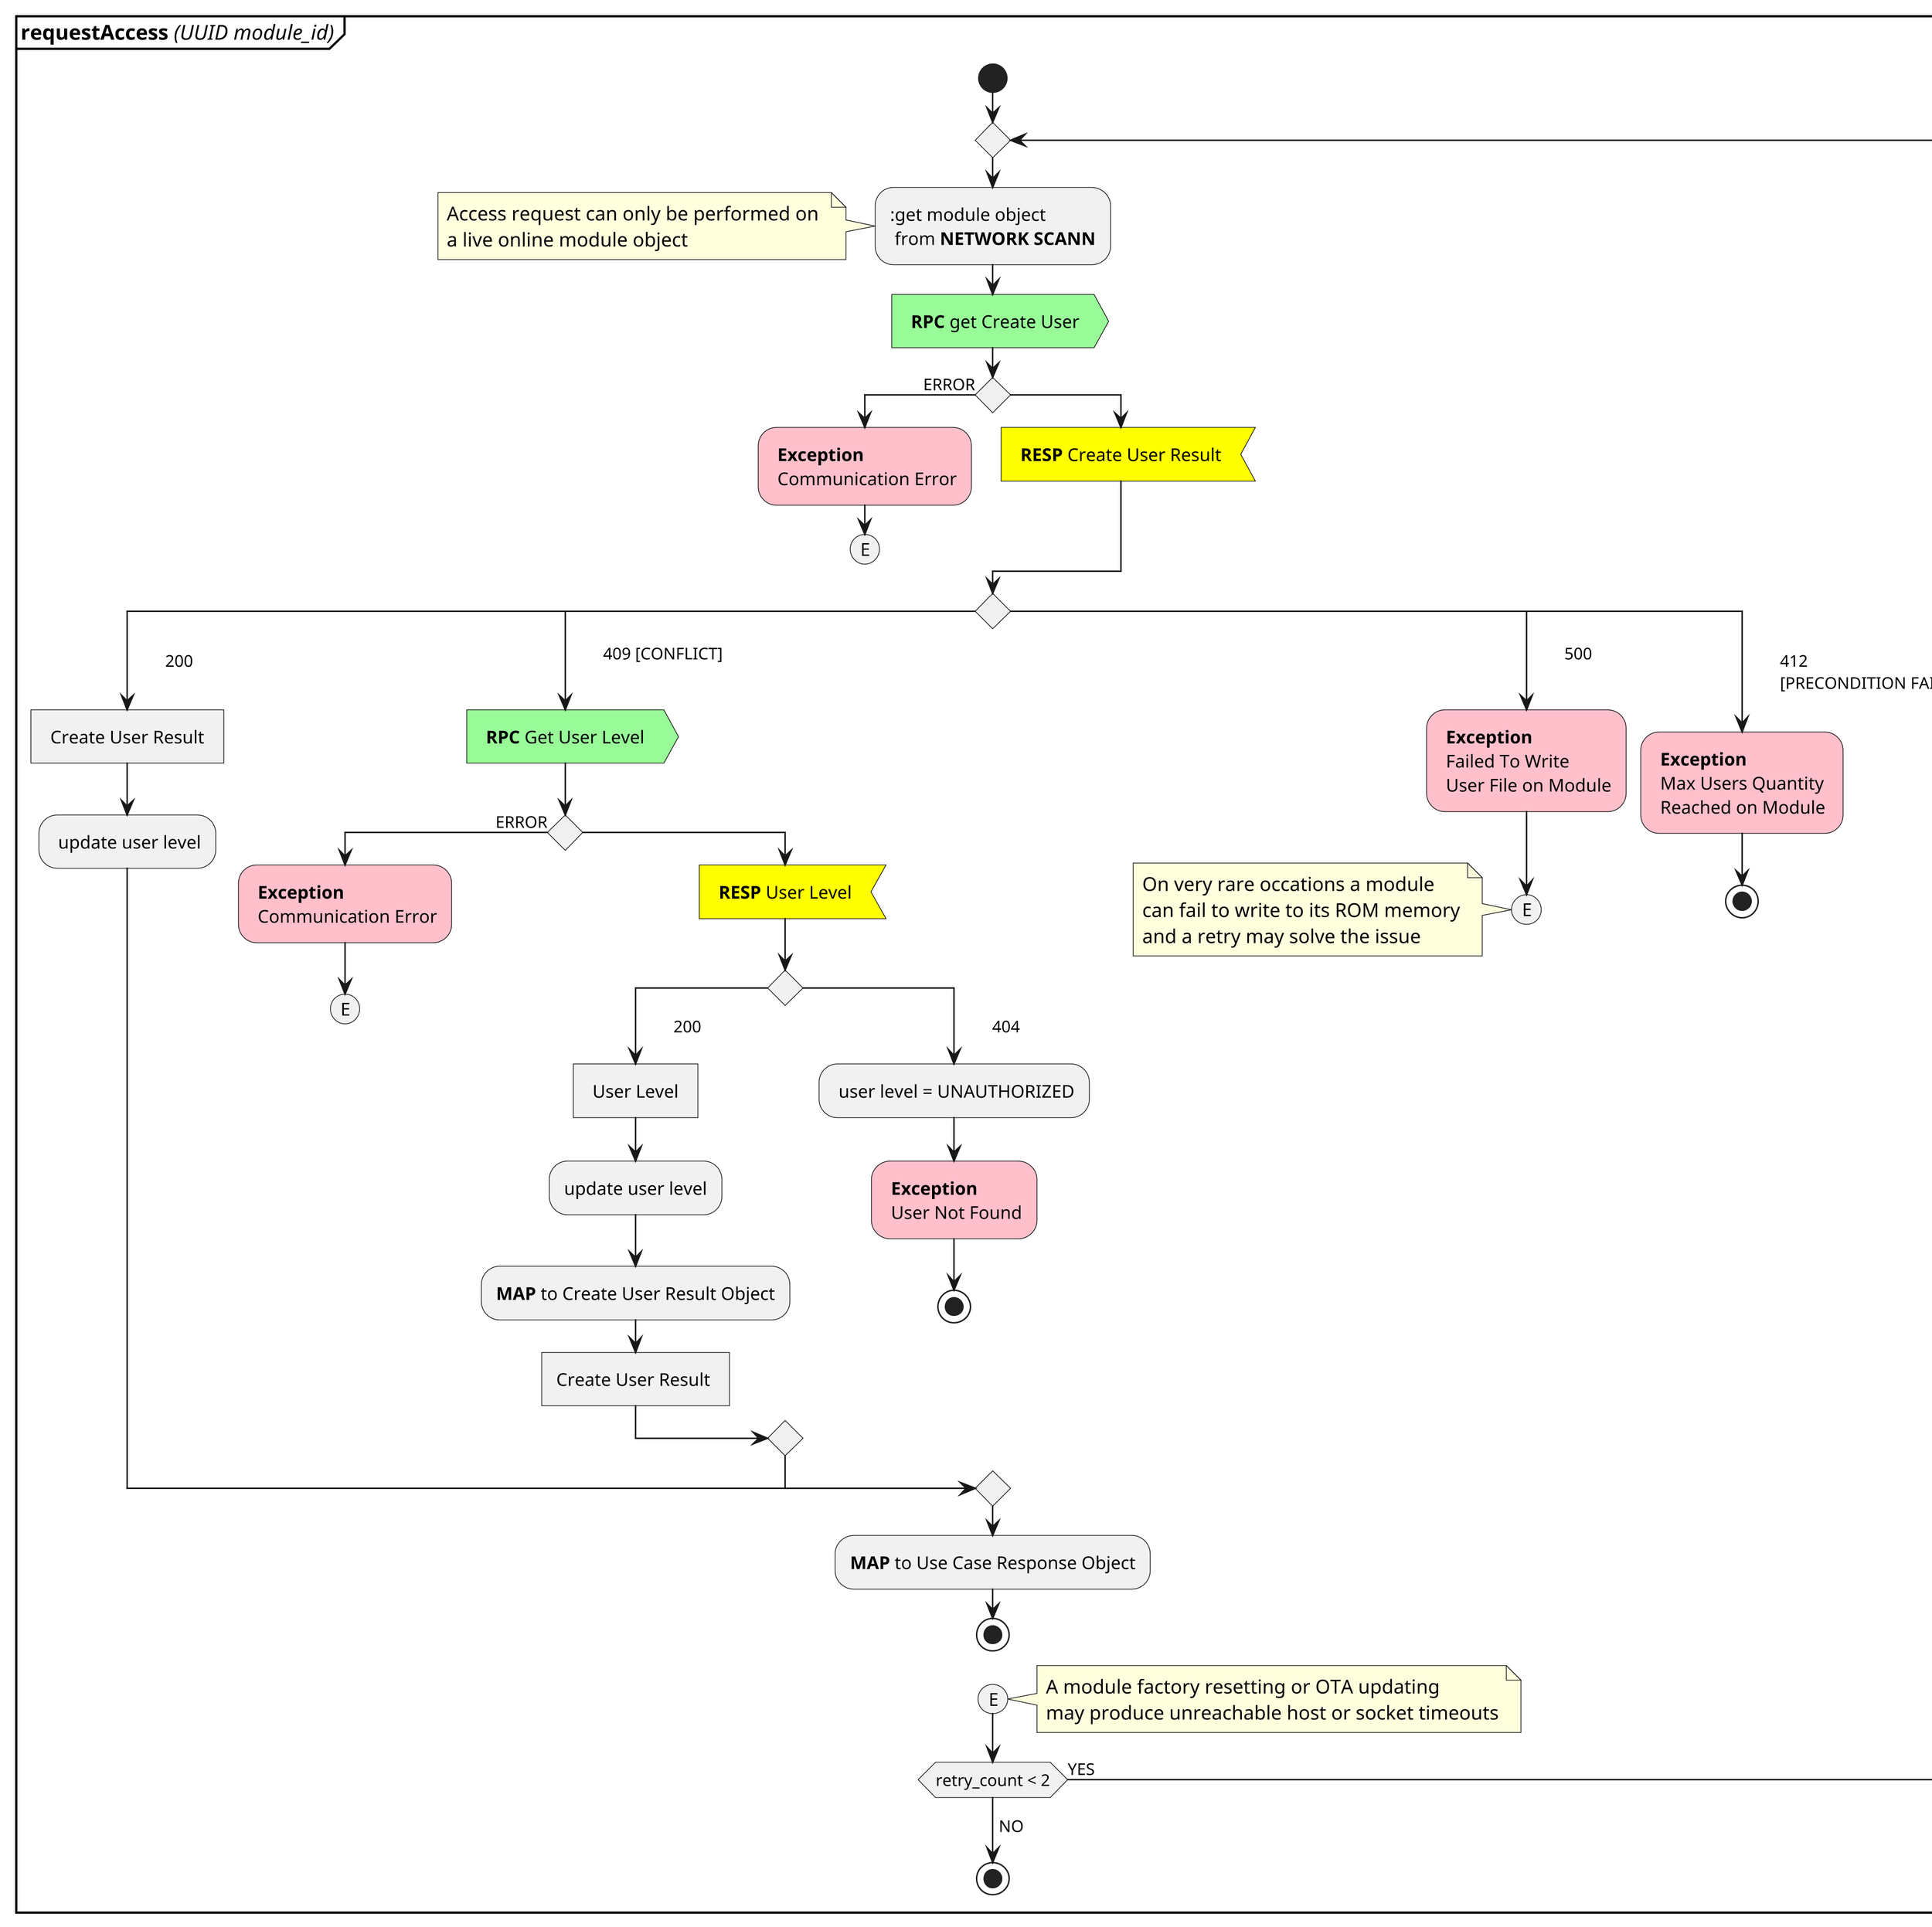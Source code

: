 @startuml ACT_requestAccess
skinparam dpi 300
partition  <b>requestAccess</b> <i>(UUID module_id)</i> {
    start
    repeat
    ::get module object \n from <b>NETWORK SCANN</b>;
    note left
        Access request can only be performed on 
        a live online module object
    end note 
    #palegreen: <b>RPC</b> get Create User>
    if() then (ERROR)
        #pink : <b>Exception</b> \n Communication Error;
        (E)
        detach
    else
        #yellow: <b>RESP</b> Create User Result <
    endif
    switch()
        case(\t 200)
            : Create User Result ]
            : update user level;
        case(\t 409 [CONFLICT])   
            #palegreen: <b>RPC</b> Get User Level >
            if() then (ERROR)
                #pink : <b>Exception</b> \n Communication Error;
                (E)
                detach
            else
                #yellow: <b>RESP</b> User Level <
                switch()
                case(\t 200)
                    : User Level ]
                    :update user level;
                    :<b>MAP</b> to Create User Result Object;
                    :Create User Result ]
                case(\t 404)
                : user level = UNAUTHORIZED;
                #pink : <b>Exception</b> \n User Not Found;
                stop
                 endswitch
                
            endif
            
        case(\t 500)
            #pink : <b>Exception</b> \n Failed To Write \n User File on Module;
            (E)
            note left
            On very rare occations a module 
            can fail to write to its ROM memory
            and a retry may solve the issue
            end note
            detach
        case(\t 412 \n \t [PRECONDITION FAILED])
            #pink : <b>Exception</b> \n Max Users Quantity \n Reached on Module;
            stop
        endswitch
    :<b>MAP</b> to Use Case Response Object;
    stop

    (E)
    note right 
        A module factory resetting or OTA updating
        may produce unreachable host or socket timeouts
    end note
    repeat while(retry_count < 2) is (YES)
    -> NO;
    stop

}

@enduml